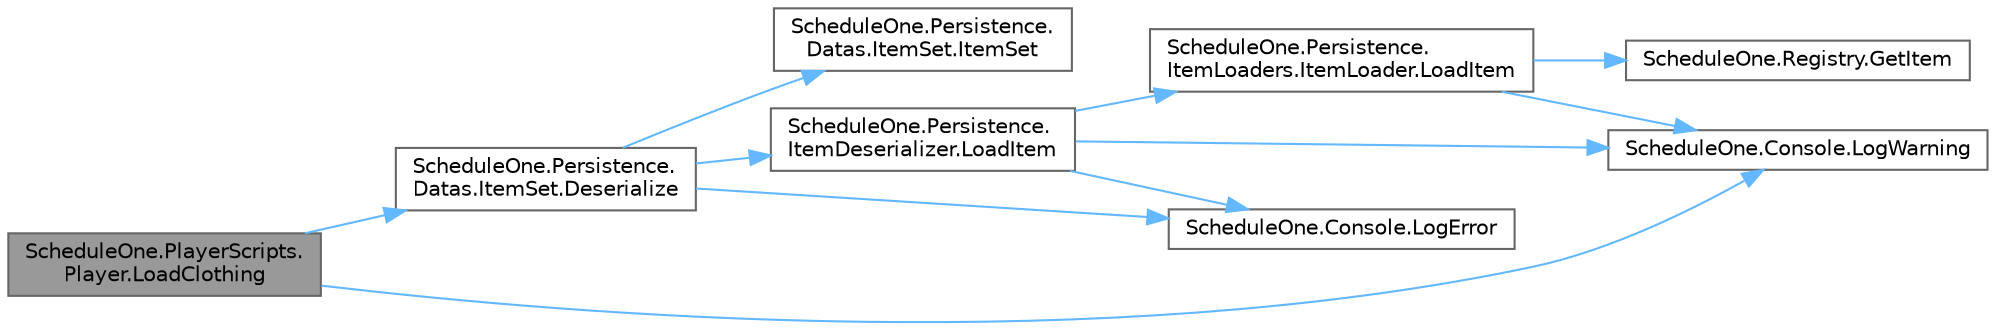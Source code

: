 digraph "ScheduleOne.PlayerScripts.Player.LoadClothing"
{
 // LATEX_PDF_SIZE
  bgcolor="transparent";
  edge [fontname=Helvetica,fontsize=10,labelfontname=Helvetica,labelfontsize=10];
  node [fontname=Helvetica,fontsize=10,shape=box,height=0.2,width=0.4];
  rankdir="LR";
  Node1 [id="Node000001",label="ScheduleOne.PlayerScripts.\lPlayer.LoadClothing",height=0.2,width=0.4,color="gray40", fillcolor="grey60", style="filled", fontcolor="black",tooltip=" "];
  Node1 -> Node2 [id="edge1_Node000001_Node000002",color="steelblue1",style="solid",tooltip=" "];
  Node2 [id="Node000002",label="ScheduleOne.Persistence.\lDatas.ItemSet.Deserialize",height=0.2,width=0.4,color="grey40", fillcolor="white", style="filled",URL="$class_schedule_one_1_1_persistence_1_1_datas_1_1_item_set.html#aef94beebf97cede67a547e9d84a39265",tooltip=" "];
  Node2 -> Node3 [id="edge2_Node000002_Node000003",color="steelblue1",style="solid",tooltip=" "];
  Node3 [id="Node000003",label="ScheduleOne.Persistence.\lDatas.ItemSet.ItemSet",height=0.2,width=0.4,color="grey40", fillcolor="white", style="filled",URL="$class_schedule_one_1_1_persistence_1_1_datas_1_1_item_set.html#a893203602d74a28e24fc2aacbf944210",tooltip=" "];
  Node2 -> Node4 [id="edge3_Node000002_Node000004",color="steelblue1",style="solid",tooltip=" "];
  Node4 [id="Node000004",label="ScheduleOne.Persistence.\lItemDeserializer.LoadItem",height=0.2,width=0.4,color="grey40", fillcolor="white", style="filled",URL="$class_schedule_one_1_1_persistence_1_1_item_deserializer.html#a27b4d9f106896b8535051554d53dbac4",tooltip=" "];
  Node4 -> Node5 [id="edge4_Node000004_Node000005",color="steelblue1",style="solid",tooltip=" "];
  Node5 [id="Node000005",label="ScheduleOne.Persistence.\lItemLoaders.ItemLoader.LoadItem",height=0.2,width=0.4,color="grey40", fillcolor="white", style="filled",URL="$class_schedule_one_1_1_persistence_1_1_item_loaders_1_1_item_loader.html#ac177bf720b5cc973cf7d84f021575918",tooltip=" "];
  Node5 -> Node6 [id="edge5_Node000005_Node000006",color="steelblue1",style="solid",tooltip=" "];
  Node6 [id="Node000006",label="ScheduleOne.Registry.GetItem",height=0.2,width=0.4,color="grey40", fillcolor="white", style="filled",URL="$class_schedule_one_1_1_registry.html#ad08d598935d9438bdd2e1884e18de07c",tooltip=" "];
  Node5 -> Node7 [id="edge6_Node000005_Node000007",color="steelblue1",style="solid",tooltip=" "];
  Node7 [id="Node000007",label="ScheduleOne.Console.LogWarning",height=0.2,width=0.4,color="grey40", fillcolor="white", style="filled",URL="$class_schedule_one_1_1_console.html#a4af4a471d16b1029b44a8121bf41d45c",tooltip=" "];
  Node4 -> Node8 [id="edge7_Node000004_Node000008",color="steelblue1",style="solid",tooltip=" "];
  Node8 [id="Node000008",label="ScheduleOne.Console.LogError",height=0.2,width=0.4,color="grey40", fillcolor="white", style="filled",URL="$class_schedule_one_1_1_console.html#af815c154f3082a5bf25f62c7cc93fad2",tooltip=" "];
  Node4 -> Node7 [id="edge8_Node000004_Node000007",color="steelblue1",style="solid",tooltip=" "];
  Node2 -> Node8 [id="edge9_Node000002_Node000008",color="steelblue1",style="solid",tooltip=" "];
  Node1 -> Node7 [id="edge10_Node000001_Node000007",color="steelblue1",style="solid",tooltip=" "];
}
